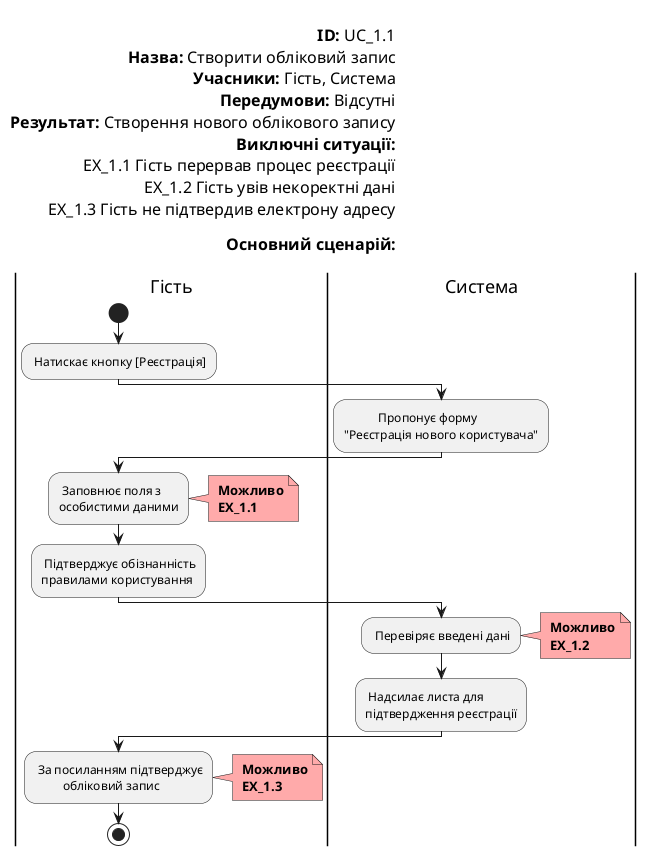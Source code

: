 @startuml
left header
        
        <font color=000 size=16><b>ID:</b> UC_1.1
        <font color=000 size=16><b>Назва:</b> Створити обліковий запис
        <font color=000 size=16><b>Учасники:</b> Гість, Система
        <font color=000 size=16><b>Передумови:</b> Відсутні
        <font color=000 size=16><b>Результат:</b> Створення нового облікового запису
        <font color=000 size=16><b>Виключні ситуації:</b>
        <font color=000 size=16> EX_1.1 Гість перервав процес реєстрації
        <font color=000 size=16> EX_1.2 Гість увів некоректні дані
        <font color=000 size=16> EX_1.3 Гість не підтвердив електрону адресу
        
        <font color=000 size=16><b>Основний сценарій:</b>
        
    end header

    |Гість|
        start
        : Натискає кнопку [Реєстрація];
    |Система|
        :           Пропонує форму 
        "Реєстрація нового користувача";
    |Гість|    
        : Заповнює поля з
        особистими даними;
        note right #ffaaaa
        <b> Можливо
        <b> EX_1.1
        end note
        
        : Підтверджує обізнанність
        правилами користування;
    |Система|
        : Перевіряє введені дані;
        note right #ffaaaa
        <b> Можливо
        <b> EX_1.2
        end note

        : Надсилає листа для 
        підтвердження реєстрації;
    |Гість|
        : За посиланням підтверджує
                 обліковий запис;
        note right #ffaaaa
        <b> Можливо
        <b> EX_1.3
        end note

        stop;
@enduml
